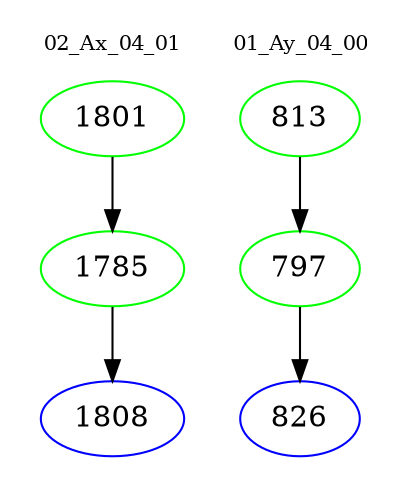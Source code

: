 digraph{
subgraph cluster_0 {
color = white
label = "02_Ax_04_01";
fontsize=10;
T0_1801 [label="1801", color="green"]
T0_1801 -> T0_1785 [color="black"]
T0_1785 [label="1785", color="green"]
T0_1785 -> T0_1808 [color="black"]
T0_1808 [label="1808", color="blue"]
}
subgraph cluster_1 {
color = white
label = "01_Ay_04_00";
fontsize=10;
T1_813 [label="813", color="green"]
T1_813 -> T1_797 [color="black"]
T1_797 [label="797", color="green"]
T1_797 -> T1_826 [color="black"]
T1_826 [label="826", color="blue"]
}
}
